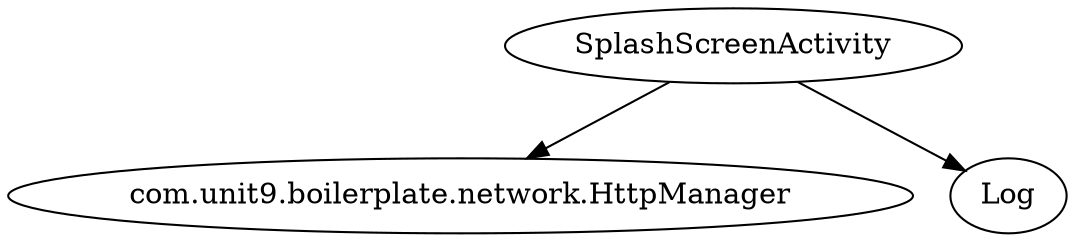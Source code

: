digraph G1 {
  concentrate = true;
  n2 [label="com.unit9.boilerplate.network.HttpManager"];
  SplashScreenActivity -> n2;
  SplashScreenActivity -> Log;
}
